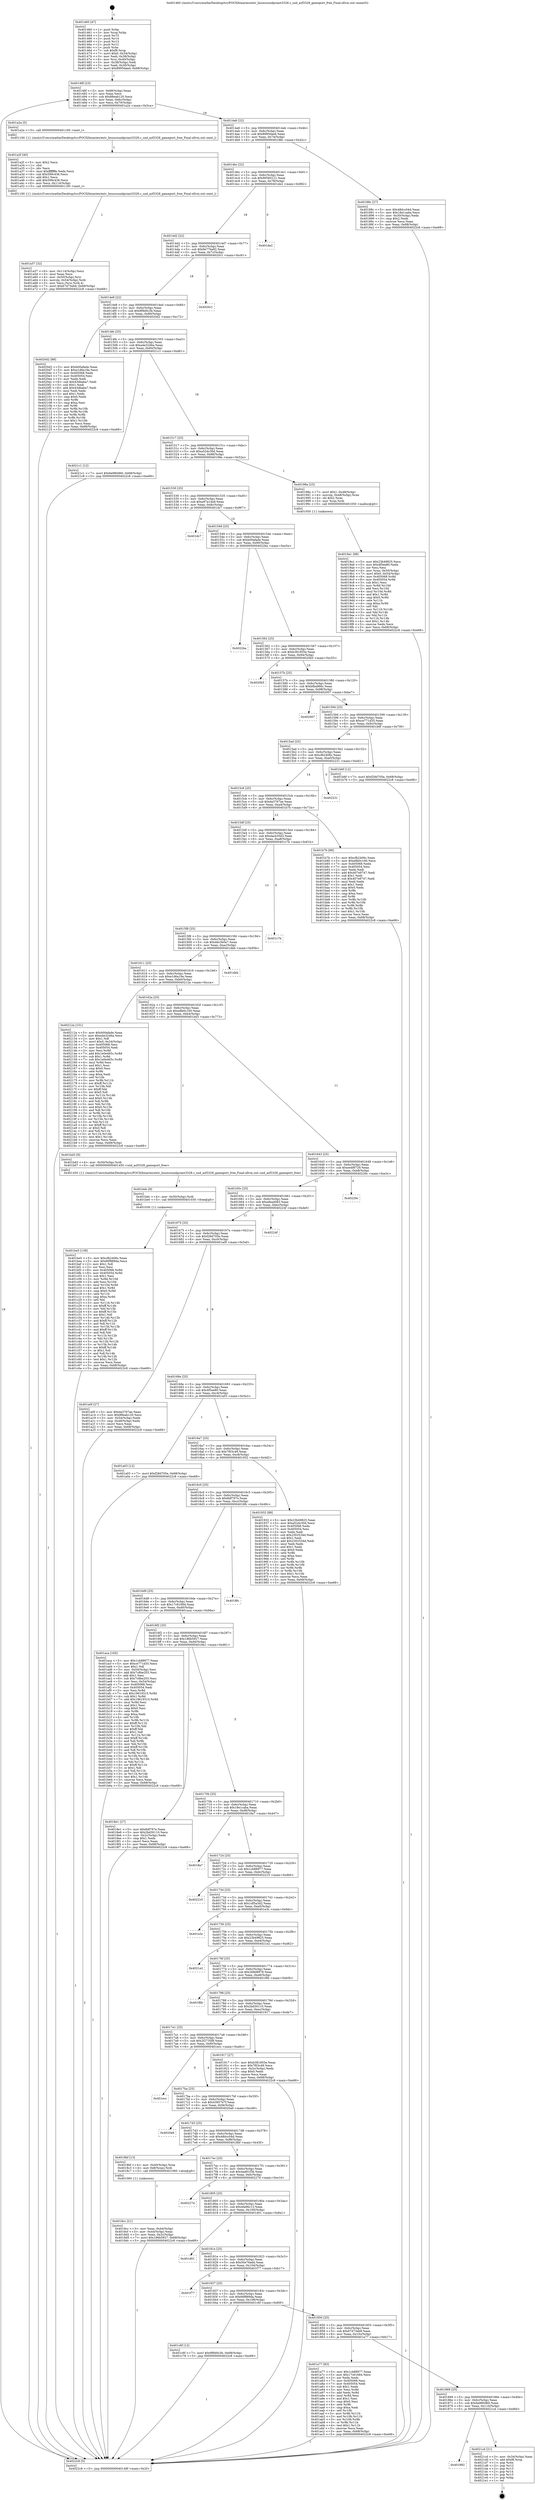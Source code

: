 digraph "0x401460" {
  label = "0x401460 (/mnt/c/Users/mathe/Desktop/tcc/POCII/binaries/extr_linuxsoundpciazt3328.c_snd_azf3328_gameport_free_Final-ollvm.out::main(0))"
  labelloc = "t"
  node[shape=record]

  Entry [label="",width=0.3,height=0.3,shape=circle,fillcolor=black,style=filled]
  "0x40148f" [label="{
     0x40148f [23]\l
     | [instrs]\l
     &nbsp;&nbsp;0x40148f \<+3\>: mov -0x68(%rbp),%eax\l
     &nbsp;&nbsp;0x401492 \<+2\>: mov %eax,%ecx\l
     &nbsp;&nbsp;0x401494 \<+6\>: sub $0x88eab120,%ecx\l
     &nbsp;&nbsp;0x40149a \<+3\>: mov %eax,-0x6c(%rbp)\l
     &nbsp;&nbsp;0x40149d \<+3\>: mov %ecx,-0x70(%rbp)\l
     &nbsp;&nbsp;0x4014a0 \<+6\>: je 0000000000401a2a \<main+0x5ca\>\l
  }"]
  "0x401a2a" [label="{
     0x401a2a [5]\l
     | [instrs]\l
     &nbsp;&nbsp;0x401a2a \<+5\>: call 0000000000401160 \<next_i\>\l
     | [calls]\l
     &nbsp;&nbsp;0x401160 \{1\} (/mnt/c/Users/mathe/Desktop/tcc/POCII/binaries/extr_linuxsoundpciazt3328.c_snd_azf3328_gameport_free_Final-ollvm.out::next_i)\l
  }"]
  "0x4014a6" [label="{
     0x4014a6 [22]\l
     | [instrs]\l
     &nbsp;&nbsp;0x4014a6 \<+5\>: jmp 00000000004014ab \<main+0x4b\>\l
     &nbsp;&nbsp;0x4014ab \<+3\>: mov -0x6c(%rbp),%eax\l
     &nbsp;&nbsp;0x4014ae \<+5\>: sub $0x8995daed,%eax\l
     &nbsp;&nbsp;0x4014b3 \<+3\>: mov %eax,-0x74(%rbp)\l
     &nbsp;&nbsp;0x4014b6 \<+6\>: je 000000000040188c \<main+0x42c\>\l
  }"]
  Exit [label="",width=0.3,height=0.3,shape=circle,fillcolor=black,style=filled,peripheries=2]
  "0x40188c" [label="{
     0x40188c [27]\l
     | [instrs]\l
     &nbsp;&nbsp;0x40188c \<+5\>: mov $0x48dcc04d,%eax\l
     &nbsp;&nbsp;0x401891 \<+5\>: mov $0x18e1caba,%ecx\l
     &nbsp;&nbsp;0x401896 \<+3\>: mov -0x30(%rbp),%edx\l
     &nbsp;&nbsp;0x401899 \<+3\>: cmp $0x2,%edx\l
     &nbsp;&nbsp;0x40189c \<+3\>: cmovne %ecx,%eax\l
     &nbsp;&nbsp;0x40189f \<+3\>: mov %eax,-0x68(%rbp)\l
     &nbsp;&nbsp;0x4018a2 \<+5\>: jmp 00000000004022c8 \<main+0xe68\>\l
  }"]
  "0x4014bc" [label="{
     0x4014bc [22]\l
     | [instrs]\l
     &nbsp;&nbsp;0x4014bc \<+5\>: jmp 00000000004014c1 \<main+0x61\>\l
     &nbsp;&nbsp;0x4014c1 \<+3\>: mov -0x6c(%rbp),%eax\l
     &nbsp;&nbsp;0x4014c4 \<+5\>: sub $0x90560121,%eax\l
     &nbsp;&nbsp;0x4014c9 \<+3\>: mov %eax,-0x78(%rbp)\l
     &nbsp;&nbsp;0x4014cc \<+6\>: je 0000000000401de2 \<main+0x982\>\l
  }"]
  "0x4022c8" [label="{
     0x4022c8 [5]\l
     | [instrs]\l
     &nbsp;&nbsp;0x4022c8 \<+5\>: jmp 000000000040148f \<main+0x2f\>\l
  }"]
  "0x401460" [label="{
     0x401460 [47]\l
     | [instrs]\l
     &nbsp;&nbsp;0x401460 \<+1\>: push %rbp\l
     &nbsp;&nbsp;0x401461 \<+3\>: mov %rsp,%rbp\l
     &nbsp;&nbsp;0x401464 \<+2\>: push %r15\l
     &nbsp;&nbsp;0x401466 \<+2\>: push %r14\l
     &nbsp;&nbsp;0x401468 \<+2\>: push %r13\l
     &nbsp;&nbsp;0x40146a \<+2\>: push %r12\l
     &nbsp;&nbsp;0x40146c \<+1\>: push %rbx\l
     &nbsp;&nbsp;0x40146d \<+7\>: sub $0xf8,%rsp\l
     &nbsp;&nbsp;0x401474 \<+7\>: movl $0x0,-0x34(%rbp)\l
     &nbsp;&nbsp;0x40147b \<+3\>: mov %edi,-0x38(%rbp)\l
     &nbsp;&nbsp;0x40147e \<+4\>: mov %rsi,-0x40(%rbp)\l
     &nbsp;&nbsp;0x401482 \<+3\>: mov -0x38(%rbp),%edi\l
     &nbsp;&nbsp;0x401485 \<+3\>: mov %edi,-0x30(%rbp)\l
     &nbsp;&nbsp;0x401488 \<+7\>: movl $0x8995daed,-0x68(%rbp)\l
  }"]
  "0x401882" [label="{
     0x401882\l
  }", style=dashed]
  "0x401de2" [label="{
     0x401de2\l
  }", style=dashed]
  "0x4014d2" [label="{
     0x4014d2 [22]\l
     | [instrs]\l
     &nbsp;&nbsp;0x4014d2 \<+5\>: jmp 00000000004014d7 \<main+0x77\>\l
     &nbsp;&nbsp;0x4014d7 \<+3\>: mov -0x6c(%rbp),%eax\l
     &nbsp;&nbsp;0x4014da \<+5\>: sub $0x9e77ba92,%eax\l
     &nbsp;&nbsp;0x4014df \<+3\>: mov %eax,-0x7c(%rbp)\l
     &nbsp;&nbsp;0x4014e2 \<+6\>: je 00000000004020c1 \<main+0xc61\>\l
  }"]
  "0x4021cd" [label="{
     0x4021cd [21]\l
     | [instrs]\l
     &nbsp;&nbsp;0x4021cd \<+3\>: mov -0x34(%rbp),%eax\l
     &nbsp;&nbsp;0x4021d0 \<+7\>: add $0xf8,%rsp\l
     &nbsp;&nbsp;0x4021d7 \<+1\>: pop %rbx\l
     &nbsp;&nbsp;0x4021d8 \<+2\>: pop %r12\l
     &nbsp;&nbsp;0x4021da \<+2\>: pop %r13\l
     &nbsp;&nbsp;0x4021dc \<+2\>: pop %r14\l
     &nbsp;&nbsp;0x4021de \<+2\>: pop %r15\l
     &nbsp;&nbsp;0x4021e0 \<+1\>: pop %rbp\l
     &nbsp;&nbsp;0x4021e1 \<+1\>: ret\l
  }"]
  "0x4020c1" [label="{
     0x4020c1\l
  }", style=dashed]
  "0x4014e8" [label="{
     0x4014e8 [22]\l
     | [instrs]\l
     &nbsp;&nbsp;0x4014e8 \<+5\>: jmp 00000000004014ed \<main+0x8d\>\l
     &nbsp;&nbsp;0x4014ed \<+3\>: mov -0x6c(%rbp),%eax\l
     &nbsp;&nbsp;0x4014f0 \<+5\>: sub $0x9f9d0c3b,%eax\l
     &nbsp;&nbsp;0x4014f5 \<+3\>: mov %eax,-0x80(%rbp)\l
     &nbsp;&nbsp;0x4014f8 \<+6\>: je 00000000004020d2 \<main+0xc72\>\l
  }"]
  "0x401be5" [label="{
     0x401be5 [138]\l
     | [instrs]\l
     &nbsp;&nbsp;0x401be5 \<+5\>: mov $0xcfb2406c,%eax\l
     &nbsp;&nbsp;0x401bea \<+5\>: mov $0x66f889da,%ecx\l
     &nbsp;&nbsp;0x401bef \<+2\>: mov $0x1,%dl\l
     &nbsp;&nbsp;0x401bf1 \<+2\>: xor %esi,%esi\l
     &nbsp;&nbsp;0x401bf3 \<+8\>: mov 0x405068,%r8d\l
     &nbsp;&nbsp;0x401bfb \<+8\>: mov 0x405054,%r9d\l
     &nbsp;&nbsp;0x401c03 \<+3\>: sub $0x1,%esi\l
     &nbsp;&nbsp;0x401c06 \<+3\>: mov %r8d,%r10d\l
     &nbsp;&nbsp;0x401c09 \<+3\>: add %esi,%r10d\l
     &nbsp;&nbsp;0x401c0c \<+4\>: imul %r10d,%r8d\l
     &nbsp;&nbsp;0x401c10 \<+4\>: and $0x1,%r8d\l
     &nbsp;&nbsp;0x401c14 \<+4\>: cmp $0x0,%r8d\l
     &nbsp;&nbsp;0x401c18 \<+4\>: sete %r11b\l
     &nbsp;&nbsp;0x401c1c \<+4\>: cmp $0xa,%r9d\l
     &nbsp;&nbsp;0x401c20 \<+3\>: setl %bl\l
     &nbsp;&nbsp;0x401c23 \<+3\>: mov %r11b,%r14b\l
     &nbsp;&nbsp;0x401c26 \<+4\>: xor $0xff,%r14b\l
     &nbsp;&nbsp;0x401c2a \<+3\>: mov %bl,%r15b\l
     &nbsp;&nbsp;0x401c2d \<+4\>: xor $0xff,%r15b\l
     &nbsp;&nbsp;0x401c31 \<+3\>: xor $0x1,%dl\l
     &nbsp;&nbsp;0x401c34 \<+3\>: mov %r14b,%r12b\l
     &nbsp;&nbsp;0x401c37 \<+4\>: and $0xff,%r12b\l
     &nbsp;&nbsp;0x401c3b \<+3\>: and %dl,%r11b\l
     &nbsp;&nbsp;0x401c3e \<+3\>: mov %r15b,%r13b\l
     &nbsp;&nbsp;0x401c41 \<+4\>: and $0xff,%r13b\l
     &nbsp;&nbsp;0x401c45 \<+2\>: and %dl,%bl\l
     &nbsp;&nbsp;0x401c47 \<+3\>: or %r11b,%r12b\l
     &nbsp;&nbsp;0x401c4a \<+3\>: or %bl,%r13b\l
     &nbsp;&nbsp;0x401c4d \<+3\>: xor %r13b,%r12b\l
     &nbsp;&nbsp;0x401c50 \<+3\>: or %r15b,%r14b\l
     &nbsp;&nbsp;0x401c53 \<+4\>: xor $0xff,%r14b\l
     &nbsp;&nbsp;0x401c57 \<+3\>: or $0x1,%dl\l
     &nbsp;&nbsp;0x401c5a \<+3\>: and %dl,%r14b\l
     &nbsp;&nbsp;0x401c5d \<+3\>: or %r14b,%r12b\l
     &nbsp;&nbsp;0x401c60 \<+4\>: test $0x1,%r12b\l
     &nbsp;&nbsp;0x401c64 \<+3\>: cmovne %ecx,%eax\l
     &nbsp;&nbsp;0x401c67 \<+3\>: mov %eax,-0x68(%rbp)\l
     &nbsp;&nbsp;0x401c6a \<+5\>: jmp 00000000004022c8 \<main+0xe68\>\l
  }"]
  "0x4020d2" [label="{
     0x4020d2 [88]\l
     | [instrs]\l
     &nbsp;&nbsp;0x4020d2 \<+5\>: mov $0xb00afade,%eax\l
     &nbsp;&nbsp;0x4020d7 \<+5\>: mov $0xe1d6a19e,%ecx\l
     &nbsp;&nbsp;0x4020dc \<+7\>: mov 0x405068,%edx\l
     &nbsp;&nbsp;0x4020e3 \<+7\>: mov 0x405054,%esi\l
     &nbsp;&nbsp;0x4020ea \<+2\>: mov %edx,%edi\l
     &nbsp;&nbsp;0x4020ec \<+6\>: sub $0x43dbaba7,%edi\l
     &nbsp;&nbsp;0x4020f2 \<+3\>: sub $0x1,%edi\l
     &nbsp;&nbsp;0x4020f5 \<+6\>: add $0x43dbaba7,%edi\l
     &nbsp;&nbsp;0x4020fb \<+3\>: imul %edi,%edx\l
     &nbsp;&nbsp;0x4020fe \<+3\>: and $0x1,%edx\l
     &nbsp;&nbsp;0x402101 \<+3\>: cmp $0x0,%edx\l
     &nbsp;&nbsp;0x402104 \<+4\>: sete %r8b\l
     &nbsp;&nbsp;0x402108 \<+3\>: cmp $0xa,%esi\l
     &nbsp;&nbsp;0x40210b \<+4\>: setl %r9b\l
     &nbsp;&nbsp;0x40210f \<+3\>: mov %r8b,%r10b\l
     &nbsp;&nbsp;0x402112 \<+3\>: and %r9b,%r10b\l
     &nbsp;&nbsp;0x402115 \<+3\>: xor %r9b,%r8b\l
     &nbsp;&nbsp;0x402118 \<+3\>: or %r8b,%r10b\l
     &nbsp;&nbsp;0x40211b \<+4\>: test $0x1,%r10b\l
     &nbsp;&nbsp;0x40211f \<+3\>: cmovne %ecx,%eax\l
     &nbsp;&nbsp;0x402122 \<+3\>: mov %eax,-0x68(%rbp)\l
     &nbsp;&nbsp;0x402125 \<+5\>: jmp 00000000004022c8 \<main+0xe68\>\l
  }"]
  "0x4014fe" [label="{
     0x4014fe [25]\l
     | [instrs]\l
     &nbsp;&nbsp;0x4014fe \<+5\>: jmp 0000000000401503 \<main+0xa3\>\l
     &nbsp;&nbsp;0x401503 \<+3\>: mov -0x6c(%rbp),%eax\l
     &nbsp;&nbsp;0x401506 \<+5\>: sub $0xa4e3246a,%eax\l
     &nbsp;&nbsp;0x40150b \<+6\>: mov %eax,-0x84(%rbp)\l
     &nbsp;&nbsp;0x401511 \<+6\>: je 00000000004021c1 \<main+0xd61\>\l
  }"]
  "0x401bdc" [label="{
     0x401bdc [9]\l
     | [instrs]\l
     &nbsp;&nbsp;0x401bdc \<+4\>: mov -0x50(%rbp),%rdi\l
     &nbsp;&nbsp;0x401be0 \<+5\>: call 0000000000401030 \<free@plt\>\l
     | [calls]\l
     &nbsp;&nbsp;0x401030 \{1\} (unknown)\l
  }"]
  "0x4021c1" [label="{
     0x4021c1 [12]\l
     | [instrs]\l
     &nbsp;&nbsp;0x4021c1 \<+7\>: movl $0x6e980d60,-0x68(%rbp)\l
     &nbsp;&nbsp;0x4021c8 \<+5\>: jmp 00000000004022c8 \<main+0xe68\>\l
  }"]
  "0x401517" [label="{
     0x401517 [25]\l
     | [instrs]\l
     &nbsp;&nbsp;0x401517 \<+5\>: jmp 000000000040151c \<main+0xbc\>\l
     &nbsp;&nbsp;0x40151c \<+3\>: mov -0x6c(%rbp),%eax\l
     &nbsp;&nbsp;0x40151f \<+5\>: sub $0xa52dc30d,%eax\l
     &nbsp;&nbsp;0x401524 \<+6\>: mov %eax,-0x88(%rbp)\l
     &nbsp;&nbsp;0x40152a \<+6\>: je 000000000040198a \<main+0x52a\>\l
  }"]
  "0x401869" [label="{
     0x401869 [25]\l
     | [instrs]\l
     &nbsp;&nbsp;0x401869 \<+5\>: jmp 000000000040186e \<main+0x40e\>\l
     &nbsp;&nbsp;0x40186e \<+3\>: mov -0x6c(%rbp),%eax\l
     &nbsp;&nbsp;0x401871 \<+5\>: sub $0x6e980d60,%eax\l
     &nbsp;&nbsp;0x401876 \<+6\>: mov %eax,-0x110(%rbp)\l
     &nbsp;&nbsp;0x40187c \<+6\>: je 00000000004021cd \<main+0xd6d\>\l
  }"]
  "0x40198a" [label="{
     0x40198a [23]\l
     | [instrs]\l
     &nbsp;&nbsp;0x40198a \<+7\>: movl $0x1,-0x48(%rbp)\l
     &nbsp;&nbsp;0x401991 \<+4\>: movslq -0x48(%rbp),%rax\l
     &nbsp;&nbsp;0x401995 \<+4\>: shl $0x2,%rax\l
     &nbsp;&nbsp;0x401999 \<+3\>: mov %rax,%rdi\l
     &nbsp;&nbsp;0x40199c \<+5\>: call 0000000000401050 \<malloc@plt\>\l
     | [calls]\l
     &nbsp;&nbsp;0x401050 \{1\} (unknown)\l
  }"]
  "0x401530" [label="{
     0x401530 [25]\l
     | [instrs]\l
     &nbsp;&nbsp;0x401530 \<+5\>: jmp 0000000000401535 \<main+0xd5\>\l
     &nbsp;&nbsp;0x401535 \<+3\>: mov -0x6c(%rbp),%eax\l
     &nbsp;&nbsp;0x401538 \<+5\>: sub $0xa97a14a9,%eax\l
     &nbsp;&nbsp;0x40153d \<+6\>: mov %eax,-0x8c(%rbp)\l
     &nbsp;&nbsp;0x401543 \<+6\>: je 0000000000401dc7 \<main+0x967\>\l
  }"]
  "0x401a77" [label="{
     0x401a77 [83]\l
     | [instrs]\l
     &nbsp;&nbsp;0x401a77 \<+5\>: mov $0x1cb88977,%eax\l
     &nbsp;&nbsp;0x401a7c \<+5\>: mov $0x17c61684,%ecx\l
     &nbsp;&nbsp;0x401a81 \<+2\>: xor %edx,%edx\l
     &nbsp;&nbsp;0x401a83 \<+7\>: mov 0x405068,%esi\l
     &nbsp;&nbsp;0x401a8a \<+7\>: mov 0x405054,%edi\l
     &nbsp;&nbsp;0x401a91 \<+3\>: sub $0x1,%edx\l
     &nbsp;&nbsp;0x401a94 \<+3\>: mov %esi,%r8d\l
     &nbsp;&nbsp;0x401a97 \<+3\>: add %edx,%r8d\l
     &nbsp;&nbsp;0x401a9a \<+4\>: imul %r8d,%esi\l
     &nbsp;&nbsp;0x401a9e \<+3\>: and $0x1,%esi\l
     &nbsp;&nbsp;0x401aa1 \<+3\>: cmp $0x0,%esi\l
     &nbsp;&nbsp;0x401aa4 \<+4\>: sete %r9b\l
     &nbsp;&nbsp;0x401aa8 \<+3\>: cmp $0xa,%edi\l
     &nbsp;&nbsp;0x401aab \<+4\>: setl %r10b\l
     &nbsp;&nbsp;0x401aaf \<+3\>: mov %r9b,%r11b\l
     &nbsp;&nbsp;0x401ab2 \<+3\>: and %r10b,%r11b\l
     &nbsp;&nbsp;0x401ab5 \<+3\>: xor %r10b,%r9b\l
     &nbsp;&nbsp;0x401ab8 \<+3\>: or %r9b,%r11b\l
     &nbsp;&nbsp;0x401abb \<+4\>: test $0x1,%r11b\l
     &nbsp;&nbsp;0x401abf \<+3\>: cmovne %ecx,%eax\l
     &nbsp;&nbsp;0x401ac2 \<+3\>: mov %eax,-0x68(%rbp)\l
     &nbsp;&nbsp;0x401ac5 \<+5\>: jmp 00000000004022c8 \<main+0xe68\>\l
  }"]
  "0x401dc7" [label="{
     0x401dc7\l
  }", style=dashed]
  "0x401549" [label="{
     0x401549 [25]\l
     | [instrs]\l
     &nbsp;&nbsp;0x401549 \<+5\>: jmp 000000000040154e \<main+0xee\>\l
     &nbsp;&nbsp;0x40154e \<+3\>: mov -0x6c(%rbp),%eax\l
     &nbsp;&nbsp;0x401551 \<+5\>: sub $0xb00afade,%eax\l
     &nbsp;&nbsp;0x401556 \<+6\>: mov %eax,-0x90(%rbp)\l
     &nbsp;&nbsp;0x40155c \<+6\>: je 00000000004022ba \<main+0xe5a\>\l
  }"]
  "0x401850" [label="{
     0x401850 [25]\l
     | [instrs]\l
     &nbsp;&nbsp;0x401850 \<+5\>: jmp 0000000000401855 \<main+0x3f5\>\l
     &nbsp;&nbsp;0x401855 \<+3\>: mov -0x6c(%rbp),%eax\l
     &nbsp;&nbsp;0x401858 \<+5\>: sub $0x67d73eb9,%eax\l
     &nbsp;&nbsp;0x40185d \<+6\>: mov %eax,-0x10c(%rbp)\l
     &nbsp;&nbsp;0x401863 \<+6\>: je 0000000000401a77 \<main+0x617\>\l
  }"]
  "0x4022ba" [label="{
     0x4022ba\l
  }", style=dashed]
  "0x401562" [label="{
     0x401562 [25]\l
     | [instrs]\l
     &nbsp;&nbsp;0x401562 \<+5\>: jmp 0000000000401567 \<main+0x107\>\l
     &nbsp;&nbsp;0x401567 \<+3\>: mov -0x6c(%rbp),%eax\l
     &nbsp;&nbsp;0x40156a \<+5\>: sub $0xb381855e,%eax\l
     &nbsp;&nbsp;0x40156f \<+6\>: mov %eax,-0x94(%rbp)\l
     &nbsp;&nbsp;0x401575 \<+6\>: je 00000000004020b5 \<main+0xc55\>\l
  }"]
  "0x401c6f" [label="{
     0x401c6f [12]\l
     | [instrs]\l
     &nbsp;&nbsp;0x401c6f \<+7\>: movl $0x9f9d0c3b,-0x68(%rbp)\l
     &nbsp;&nbsp;0x401c76 \<+5\>: jmp 00000000004022c8 \<main+0xe68\>\l
  }"]
  "0x4020b5" [label="{
     0x4020b5\l
  }", style=dashed]
  "0x40157b" [label="{
     0x40157b [25]\l
     | [instrs]\l
     &nbsp;&nbsp;0x40157b \<+5\>: jmp 0000000000401580 \<main+0x120\>\l
     &nbsp;&nbsp;0x401580 \<+3\>: mov -0x6c(%rbp),%eax\l
     &nbsp;&nbsp;0x401583 \<+5\>: sub $0xbfba966c,%eax\l
     &nbsp;&nbsp;0x401588 \<+6\>: mov %eax,-0x98(%rbp)\l
     &nbsp;&nbsp;0x40158e \<+6\>: je 0000000000402007 \<main+0xba7\>\l
  }"]
  "0x401837" [label="{
     0x401837 [25]\l
     | [instrs]\l
     &nbsp;&nbsp;0x401837 \<+5\>: jmp 000000000040183c \<main+0x3dc\>\l
     &nbsp;&nbsp;0x40183c \<+3\>: mov -0x6c(%rbp),%eax\l
     &nbsp;&nbsp;0x40183f \<+5\>: sub $0x66f889da,%eax\l
     &nbsp;&nbsp;0x401844 \<+6\>: mov %eax,-0x108(%rbp)\l
     &nbsp;&nbsp;0x40184a \<+6\>: je 0000000000401c6f \<main+0x80f\>\l
  }"]
  "0x402007" [label="{
     0x402007\l
  }", style=dashed]
  "0x401594" [label="{
     0x401594 [25]\l
     | [instrs]\l
     &nbsp;&nbsp;0x401594 \<+5\>: jmp 0000000000401599 \<main+0x139\>\l
     &nbsp;&nbsp;0x401599 \<+3\>: mov -0x6c(%rbp),%eax\l
     &nbsp;&nbsp;0x40159c \<+5\>: sub $0xce771d35,%eax\l
     &nbsp;&nbsp;0x4015a1 \<+6\>: mov %eax,-0x9c(%rbp)\l
     &nbsp;&nbsp;0x4015a7 \<+6\>: je 0000000000401b6f \<main+0x70f\>\l
  }"]
  "0x401f77" [label="{
     0x401f77\l
  }", style=dashed]
  "0x401b6f" [label="{
     0x401b6f [12]\l
     | [instrs]\l
     &nbsp;&nbsp;0x401b6f \<+7\>: movl $0xf28d705e,-0x68(%rbp)\l
     &nbsp;&nbsp;0x401b76 \<+5\>: jmp 00000000004022c8 \<main+0xe68\>\l
  }"]
  "0x4015ad" [label="{
     0x4015ad [25]\l
     | [instrs]\l
     &nbsp;&nbsp;0x4015ad \<+5\>: jmp 00000000004015b2 \<main+0x152\>\l
     &nbsp;&nbsp;0x4015b2 \<+3\>: mov -0x6c(%rbp),%eax\l
     &nbsp;&nbsp;0x4015b5 \<+5\>: sub $0xcfb2406c,%eax\l
     &nbsp;&nbsp;0x4015ba \<+6\>: mov %eax,-0xa0(%rbp)\l
     &nbsp;&nbsp;0x4015c0 \<+6\>: je 0000000000402231 \<main+0xdd1\>\l
  }"]
  "0x40181e" [label="{
     0x40181e [25]\l
     | [instrs]\l
     &nbsp;&nbsp;0x40181e \<+5\>: jmp 0000000000401823 \<main+0x3c3\>\l
     &nbsp;&nbsp;0x401823 \<+3\>: mov -0x6c(%rbp),%eax\l
     &nbsp;&nbsp;0x401826 \<+5\>: sub $0x50e76add,%eax\l
     &nbsp;&nbsp;0x40182b \<+6\>: mov %eax,-0x104(%rbp)\l
     &nbsp;&nbsp;0x401831 \<+6\>: je 0000000000401f77 \<main+0xb17\>\l
  }"]
  "0x402231" [label="{
     0x402231\l
  }", style=dashed]
  "0x4015c6" [label="{
     0x4015c6 [25]\l
     | [instrs]\l
     &nbsp;&nbsp;0x4015c6 \<+5\>: jmp 00000000004015cb \<main+0x16b\>\l
     &nbsp;&nbsp;0x4015cb \<+3\>: mov -0x6c(%rbp),%eax\l
     &nbsp;&nbsp;0x4015ce \<+5\>: sub $0xda3767ae,%eax\l
     &nbsp;&nbsp;0x4015d3 \<+6\>: mov %eax,-0xa4(%rbp)\l
     &nbsp;&nbsp;0x4015d9 \<+6\>: je 0000000000401b7b \<main+0x71b\>\l
  }"]
  "0x401d01" [label="{
     0x401d01\l
  }", style=dashed]
  "0x401b7b" [label="{
     0x401b7b [88]\l
     | [instrs]\l
     &nbsp;&nbsp;0x401b7b \<+5\>: mov $0xcfb2406c,%eax\l
     &nbsp;&nbsp;0x401b80 \<+5\>: mov $0xe8b0c160,%ecx\l
     &nbsp;&nbsp;0x401b85 \<+7\>: mov 0x405068,%edx\l
     &nbsp;&nbsp;0x401b8c \<+7\>: mov 0x405054,%esi\l
     &nbsp;&nbsp;0x401b93 \<+2\>: mov %edx,%edi\l
     &nbsp;&nbsp;0x401b95 \<+6\>: add $0x407e9747,%edi\l
     &nbsp;&nbsp;0x401b9b \<+3\>: sub $0x1,%edi\l
     &nbsp;&nbsp;0x401b9e \<+6\>: sub $0x407e9747,%edi\l
     &nbsp;&nbsp;0x401ba4 \<+3\>: imul %edi,%edx\l
     &nbsp;&nbsp;0x401ba7 \<+3\>: and $0x1,%edx\l
     &nbsp;&nbsp;0x401baa \<+3\>: cmp $0x0,%edx\l
     &nbsp;&nbsp;0x401bad \<+4\>: sete %r8b\l
     &nbsp;&nbsp;0x401bb1 \<+3\>: cmp $0xa,%esi\l
     &nbsp;&nbsp;0x401bb4 \<+4\>: setl %r9b\l
     &nbsp;&nbsp;0x401bb8 \<+3\>: mov %r8b,%r10b\l
     &nbsp;&nbsp;0x401bbb \<+3\>: and %r9b,%r10b\l
     &nbsp;&nbsp;0x401bbe \<+3\>: xor %r9b,%r8b\l
     &nbsp;&nbsp;0x401bc1 \<+3\>: or %r8b,%r10b\l
     &nbsp;&nbsp;0x401bc4 \<+4\>: test $0x1,%r10b\l
     &nbsp;&nbsp;0x401bc8 \<+3\>: cmovne %ecx,%eax\l
     &nbsp;&nbsp;0x401bcb \<+3\>: mov %eax,-0x68(%rbp)\l
     &nbsp;&nbsp;0x401bce \<+5\>: jmp 00000000004022c8 \<main+0xe68\>\l
  }"]
  "0x4015df" [label="{
     0x4015df [25]\l
     | [instrs]\l
     &nbsp;&nbsp;0x4015df \<+5\>: jmp 00000000004015e4 \<main+0x184\>\l
     &nbsp;&nbsp;0x4015e4 \<+3\>: mov -0x6c(%rbp),%eax\l
     &nbsp;&nbsp;0x4015e7 \<+5\>: sub $0xdacb35d3,%eax\l
     &nbsp;&nbsp;0x4015ec \<+6\>: mov %eax,-0xa8(%rbp)\l
     &nbsp;&nbsp;0x4015f2 \<+6\>: je 0000000000401c7b \<main+0x81b\>\l
  }"]
  "0x401805" [label="{
     0x401805 [25]\l
     | [instrs]\l
     &nbsp;&nbsp;0x401805 \<+5\>: jmp 000000000040180a \<main+0x3aa\>\l
     &nbsp;&nbsp;0x40180a \<+3\>: mov -0x6c(%rbp),%eax\l
     &nbsp;&nbsp;0x40180d \<+5\>: sub $0x4fa96c13,%eax\l
     &nbsp;&nbsp;0x401812 \<+6\>: mov %eax,-0x100(%rbp)\l
     &nbsp;&nbsp;0x401818 \<+6\>: je 0000000000401d01 \<main+0x8a1\>\l
  }"]
  "0x401c7b" [label="{
     0x401c7b\l
  }", style=dashed]
  "0x4015f8" [label="{
     0x4015f8 [25]\l
     | [instrs]\l
     &nbsp;&nbsp;0x4015f8 \<+5\>: jmp 00000000004015fd \<main+0x19d\>\l
     &nbsp;&nbsp;0x4015fd \<+3\>: mov -0x6c(%rbp),%eax\l
     &nbsp;&nbsp;0x401600 \<+5\>: sub $0xddc3b0a7,%eax\l
     &nbsp;&nbsp;0x401605 \<+6\>: mov %eax,-0xac(%rbp)\l
     &nbsp;&nbsp;0x40160b \<+6\>: je 0000000000401dbb \<main+0x95b\>\l
  }"]
  "0x40227d" [label="{
     0x40227d\l
  }", style=dashed]
  "0x401dbb" [label="{
     0x401dbb\l
  }", style=dashed]
  "0x401611" [label="{
     0x401611 [25]\l
     | [instrs]\l
     &nbsp;&nbsp;0x401611 \<+5\>: jmp 0000000000401616 \<main+0x1b6\>\l
     &nbsp;&nbsp;0x401616 \<+3\>: mov -0x6c(%rbp),%eax\l
     &nbsp;&nbsp;0x401619 \<+5\>: sub $0xe1d6a19e,%eax\l
     &nbsp;&nbsp;0x40161e \<+6\>: mov %eax,-0xb0(%rbp)\l
     &nbsp;&nbsp;0x401624 \<+6\>: je 000000000040212a \<main+0xcca\>\l
  }"]
  "0x401a57" [label="{
     0x401a57 [32]\l
     | [instrs]\l
     &nbsp;&nbsp;0x401a57 \<+6\>: mov -0x114(%rbp),%ecx\l
     &nbsp;&nbsp;0x401a5d \<+3\>: imul %eax,%ecx\l
     &nbsp;&nbsp;0x401a60 \<+4\>: mov -0x50(%rbp),%rsi\l
     &nbsp;&nbsp;0x401a64 \<+4\>: movslq -0x54(%rbp),%rdi\l
     &nbsp;&nbsp;0x401a68 \<+3\>: mov %ecx,(%rsi,%rdi,4)\l
     &nbsp;&nbsp;0x401a6b \<+7\>: movl $0x67d73eb9,-0x68(%rbp)\l
     &nbsp;&nbsp;0x401a72 \<+5\>: jmp 00000000004022c8 \<main+0xe68\>\l
  }"]
  "0x40212a" [label="{
     0x40212a [151]\l
     | [instrs]\l
     &nbsp;&nbsp;0x40212a \<+5\>: mov $0xb00afade,%eax\l
     &nbsp;&nbsp;0x40212f \<+5\>: mov $0xa4e3246a,%ecx\l
     &nbsp;&nbsp;0x402134 \<+2\>: mov $0x1,%dl\l
     &nbsp;&nbsp;0x402136 \<+7\>: movl $0x0,-0x34(%rbp)\l
     &nbsp;&nbsp;0x40213d \<+7\>: mov 0x405068,%esi\l
     &nbsp;&nbsp;0x402144 \<+7\>: mov 0x405054,%edi\l
     &nbsp;&nbsp;0x40214b \<+3\>: mov %esi,%r8d\l
     &nbsp;&nbsp;0x40214e \<+7\>: add $0x1e0e465c,%r8d\l
     &nbsp;&nbsp;0x402155 \<+4\>: sub $0x1,%r8d\l
     &nbsp;&nbsp;0x402159 \<+7\>: sub $0x1e0e465c,%r8d\l
     &nbsp;&nbsp;0x402160 \<+4\>: imul %r8d,%esi\l
     &nbsp;&nbsp;0x402164 \<+3\>: and $0x1,%esi\l
     &nbsp;&nbsp;0x402167 \<+3\>: cmp $0x0,%esi\l
     &nbsp;&nbsp;0x40216a \<+4\>: sete %r9b\l
     &nbsp;&nbsp;0x40216e \<+3\>: cmp $0xa,%edi\l
     &nbsp;&nbsp;0x402171 \<+4\>: setl %r10b\l
     &nbsp;&nbsp;0x402175 \<+3\>: mov %r9b,%r11b\l
     &nbsp;&nbsp;0x402178 \<+4\>: xor $0xff,%r11b\l
     &nbsp;&nbsp;0x40217c \<+3\>: mov %r10b,%bl\l
     &nbsp;&nbsp;0x40217f \<+3\>: xor $0xff,%bl\l
     &nbsp;&nbsp;0x402182 \<+3\>: xor $0x0,%dl\l
     &nbsp;&nbsp;0x402185 \<+3\>: mov %r11b,%r14b\l
     &nbsp;&nbsp;0x402188 \<+4\>: and $0x0,%r14b\l
     &nbsp;&nbsp;0x40218c \<+3\>: and %dl,%r9b\l
     &nbsp;&nbsp;0x40218f \<+3\>: mov %bl,%r15b\l
     &nbsp;&nbsp;0x402192 \<+4\>: and $0x0,%r15b\l
     &nbsp;&nbsp;0x402196 \<+3\>: and %dl,%r10b\l
     &nbsp;&nbsp;0x402199 \<+3\>: or %r9b,%r14b\l
     &nbsp;&nbsp;0x40219c \<+3\>: or %r10b,%r15b\l
     &nbsp;&nbsp;0x40219f \<+3\>: xor %r15b,%r14b\l
     &nbsp;&nbsp;0x4021a2 \<+3\>: or %bl,%r11b\l
     &nbsp;&nbsp;0x4021a5 \<+4\>: xor $0xff,%r11b\l
     &nbsp;&nbsp;0x4021a9 \<+3\>: or $0x0,%dl\l
     &nbsp;&nbsp;0x4021ac \<+3\>: and %dl,%r11b\l
     &nbsp;&nbsp;0x4021af \<+3\>: or %r11b,%r14b\l
     &nbsp;&nbsp;0x4021b2 \<+4\>: test $0x1,%r14b\l
     &nbsp;&nbsp;0x4021b6 \<+3\>: cmovne %ecx,%eax\l
     &nbsp;&nbsp;0x4021b9 \<+3\>: mov %eax,-0x68(%rbp)\l
     &nbsp;&nbsp;0x4021bc \<+5\>: jmp 00000000004022c8 \<main+0xe68\>\l
  }"]
  "0x40162a" [label="{
     0x40162a [25]\l
     | [instrs]\l
     &nbsp;&nbsp;0x40162a \<+5\>: jmp 000000000040162f \<main+0x1cf\>\l
     &nbsp;&nbsp;0x40162f \<+3\>: mov -0x6c(%rbp),%eax\l
     &nbsp;&nbsp;0x401632 \<+5\>: sub $0xe8b0c160,%eax\l
     &nbsp;&nbsp;0x401637 \<+6\>: mov %eax,-0xb4(%rbp)\l
     &nbsp;&nbsp;0x40163d \<+6\>: je 0000000000401bd3 \<main+0x773\>\l
  }"]
  "0x401a2f" [label="{
     0x401a2f [40]\l
     | [instrs]\l
     &nbsp;&nbsp;0x401a2f \<+5\>: mov $0x2,%ecx\l
     &nbsp;&nbsp;0x401a34 \<+1\>: cltd\l
     &nbsp;&nbsp;0x401a35 \<+2\>: idiv %ecx\l
     &nbsp;&nbsp;0x401a37 \<+6\>: imul $0xfffffffe,%edx,%ecx\l
     &nbsp;&nbsp;0x401a3d \<+6\>: sub $0x599c436,%ecx\l
     &nbsp;&nbsp;0x401a43 \<+3\>: add $0x1,%ecx\l
     &nbsp;&nbsp;0x401a46 \<+6\>: add $0x599c436,%ecx\l
     &nbsp;&nbsp;0x401a4c \<+6\>: mov %ecx,-0x114(%rbp)\l
     &nbsp;&nbsp;0x401a52 \<+5\>: call 0000000000401160 \<next_i\>\l
     | [calls]\l
     &nbsp;&nbsp;0x401160 \{1\} (/mnt/c/Users/mathe/Desktop/tcc/POCII/binaries/extr_linuxsoundpciazt3328.c_snd_azf3328_gameport_free_Final-ollvm.out::next_i)\l
  }"]
  "0x401bd3" [label="{
     0x401bd3 [9]\l
     | [instrs]\l
     &nbsp;&nbsp;0x401bd3 \<+4\>: mov -0x50(%rbp),%rdi\l
     &nbsp;&nbsp;0x401bd7 \<+5\>: call 0000000000401450 \<snd_azf3328_gameport_free\>\l
     | [calls]\l
     &nbsp;&nbsp;0x401450 \{1\} (/mnt/c/Users/mathe/Desktop/tcc/POCII/binaries/extr_linuxsoundpciazt3328.c_snd_azf3328_gameport_free_Final-ollvm.out::snd_azf3328_gameport_free)\l
  }"]
  "0x401643" [label="{
     0x401643 [25]\l
     | [instrs]\l
     &nbsp;&nbsp;0x401643 \<+5\>: jmp 0000000000401648 \<main+0x1e8\>\l
     &nbsp;&nbsp;0x401648 \<+3\>: mov -0x6c(%rbp),%eax\l
     &nbsp;&nbsp;0x40164b \<+5\>: sub $0xee4f8729,%eax\l
     &nbsp;&nbsp;0x401650 \<+6\>: mov %eax,-0xb8(%rbp)\l
     &nbsp;&nbsp;0x401656 \<+6\>: je 000000000040229c \<main+0xe3c\>\l
  }"]
  "0x4019a1" [label="{
     0x4019a1 [98]\l
     | [instrs]\l
     &nbsp;&nbsp;0x4019a1 \<+5\>: mov $0x23b49825,%ecx\l
     &nbsp;&nbsp;0x4019a6 \<+5\>: mov $0x4f5ee80,%edx\l
     &nbsp;&nbsp;0x4019ab \<+2\>: xor %esi,%esi\l
     &nbsp;&nbsp;0x4019ad \<+4\>: mov %rax,-0x50(%rbp)\l
     &nbsp;&nbsp;0x4019b1 \<+7\>: movl $0x0,-0x54(%rbp)\l
     &nbsp;&nbsp;0x4019b8 \<+8\>: mov 0x405068,%r8d\l
     &nbsp;&nbsp;0x4019c0 \<+8\>: mov 0x405054,%r9d\l
     &nbsp;&nbsp;0x4019c8 \<+3\>: sub $0x1,%esi\l
     &nbsp;&nbsp;0x4019cb \<+3\>: mov %r8d,%r10d\l
     &nbsp;&nbsp;0x4019ce \<+3\>: add %esi,%r10d\l
     &nbsp;&nbsp;0x4019d1 \<+4\>: imul %r10d,%r8d\l
     &nbsp;&nbsp;0x4019d5 \<+4\>: and $0x1,%r8d\l
     &nbsp;&nbsp;0x4019d9 \<+4\>: cmp $0x0,%r8d\l
     &nbsp;&nbsp;0x4019dd \<+4\>: sete %r11b\l
     &nbsp;&nbsp;0x4019e1 \<+4\>: cmp $0xa,%r9d\l
     &nbsp;&nbsp;0x4019e5 \<+3\>: setl %bl\l
     &nbsp;&nbsp;0x4019e8 \<+3\>: mov %r11b,%r14b\l
     &nbsp;&nbsp;0x4019eb \<+3\>: and %bl,%r14b\l
     &nbsp;&nbsp;0x4019ee \<+3\>: xor %bl,%r11b\l
     &nbsp;&nbsp;0x4019f1 \<+3\>: or %r11b,%r14b\l
     &nbsp;&nbsp;0x4019f4 \<+4\>: test $0x1,%r14b\l
     &nbsp;&nbsp;0x4019f8 \<+3\>: cmovne %edx,%ecx\l
     &nbsp;&nbsp;0x4019fb \<+3\>: mov %ecx,-0x68(%rbp)\l
     &nbsp;&nbsp;0x4019fe \<+5\>: jmp 00000000004022c8 \<main+0xe68\>\l
  }"]
  "0x40229c" [label="{
     0x40229c\l
  }", style=dashed]
  "0x40165c" [label="{
     0x40165c [25]\l
     | [instrs]\l
     &nbsp;&nbsp;0x40165c \<+5\>: jmp 0000000000401661 \<main+0x201\>\l
     &nbsp;&nbsp;0x401661 \<+3\>: mov -0x6c(%rbp),%eax\l
     &nbsp;&nbsp;0x401664 \<+5\>: sub $0xefea4083,%eax\l
     &nbsp;&nbsp;0x401669 \<+6\>: mov %eax,-0xbc(%rbp)\l
     &nbsp;&nbsp;0x40166f \<+6\>: je 000000000040224f \<main+0xdef\>\l
  }"]
  "0x4018cc" [label="{
     0x4018cc [21]\l
     | [instrs]\l
     &nbsp;&nbsp;0x4018cc \<+3\>: mov %eax,-0x44(%rbp)\l
     &nbsp;&nbsp;0x4018cf \<+3\>: mov -0x44(%rbp),%eax\l
     &nbsp;&nbsp;0x4018d2 \<+3\>: mov %eax,-0x2c(%rbp)\l
     &nbsp;&nbsp;0x4018d5 \<+7\>: movl $0x186b5927,-0x68(%rbp)\l
     &nbsp;&nbsp;0x4018dc \<+5\>: jmp 00000000004022c8 \<main+0xe68\>\l
  }"]
  "0x40224f" [label="{
     0x40224f\l
  }", style=dashed]
  "0x401675" [label="{
     0x401675 [25]\l
     | [instrs]\l
     &nbsp;&nbsp;0x401675 \<+5\>: jmp 000000000040167a \<main+0x21a\>\l
     &nbsp;&nbsp;0x40167a \<+3\>: mov -0x6c(%rbp),%eax\l
     &nbsp;&nbsp;0x40167d \<+5\>: sub $0xf28d705e,%eax\l
     &nbsp;&nbsp;0x401682 \<+6\>: mov %eax,-0xc0(%rbp)\l
     &nbsp;&nbsp;0x401688 \<+6\>: je 0000000000401a0f \<main+0x5af\>\l
  }"]
  "0x4017ec" [label="{
     0x4017ec [25]\l
     | [instrs]\l
     &nbsp;&nbsp;0x4017ec \<+5\>: jmp 00000000004017f1 \<main+0x391\>\l
     &nbsp;&nbsp;0x4017f1 \<+3\>: mov -0x6c(%rbp),%eax\l
     &nbsp;&nbsp;0x4017f4 \<+5\>: sub $0x4ad91f3b,%eax\l
     &nbsp;&nbsp;0x4017f9 \<+6\>: mov %eax,-0xfc(%rbp)\l
     &nbsp;&nbsp;0x4017ff \<+6\>: je 000000000040227d \<main+0xe1d\>\l
  }"]
  "0x401a0f" [label="{
     0x401a0f [27]\l
     | [instrs]\l
     &nbsp;&nbsp;0x401a0f \<+5\>: mov $0xda3767ae,%eax\l
     &nbsp;&nbsp;0x401a14 \<+5\>: mov $0x88eab120,%ecx\l
     &nbsp;&nbsp;0x401a19 \<+3\>: mov -0x54(%rbp),%edx\l
     &nbsp;&nbsp;0x401a1c \<+3\>: cmp -0x48(%rbp),%edx\l
     &nbsp;&nbsp;0x401a1f \<+3\>: cmovl %ecx,%eax\l
     &nbsp;&nbsp;0x401a22 \<+3\>: mov %eax,-0x68(%rbp)\l
     &nbsp;&nbsp;0x401a25 \<+5\>: jmp 00000000004022c8 \<main+0xe68\>\l
  }"]
  "0x40168e" [label="{
     0x40168e [25]\l
     | [instrs]\l
     &nbsp;&nbsp;0x40168e \<+5\>: jmp 0000000000401693 \<main+0x233\>\l
     &nbsp;&nbsp;0x401693 \<+3\>: mov -0x6c(%rbp),%eax\l
     &nbsp;&nbsp;0x401696 \<+5\>: sub $0x4f5ee80,%eax\l
     &nbsp;&nbsp;0x40169b \<+6\>: mov %eax,-0xc4(%rbp)\l
     &nbsp;&nbsp;0x4016a1 \<+6\>: je 0000000000401a03 \<main+0x5a3\>\l
  }"]
  "0x4018bf" [label="{
     0x4018bf [13]\l
     | [instrs]\l
     &nbsp;&nbsp;0x4018bf \<+4\>: mov -0x40(%rbp),%rax\l
     &nbsp;&nbsp;0x4018c3 \<+4\>: mov 0x8(%rax),%rdi\l
     &nbsp;&nbsp;0x4018c7 \<+5\>: call 0000000000401060 \<atoi@plt\>\l
     | [calls]\l
     &nbsp;&nbsp;0x401060 \{1\} (unknown)\l
  }"]
  "0x401a03" [label="{
     0x401a03 [12]\l
     | [instrs]\l
     &nbsp;&nbsp;0x401a03 \<+7\>: movl $0xf28d705e,-0x68(%rbp)\l
     &nbsp;&nbsp;0x401a0a \<+5\>: jmp 00000000004022c8 \<main+0xe68\>\l
  }"]
  "0x4016a7" [label="{
     0x4016a7 [25]\l
     | [instrs]\l
     &nbsp;&nbsp;0x4016a7 \<+5\>: jmp 00000000004016ac \<main+0x24c\>\l
     &nbsp;&nbsp;0x4016ac \<+3\>: mov -0x6c(%rbp),%eax\l
     &nbsp;&nbsp;0x4016af \<+5\>: sub $0x7f03c49,%eax\l
     &nbsp;&nbsp;0x4016b4 \<+6\>: mov %eax,-0xc8(%rbp)\l
     &nbsp;&nbsp;0x4016ba \<+6\>: je 0000000000401932 \<main+0x4d2\>\l
  }"]
  "0x4017d3" [label="{
     0x4017d3 [25]\l
     | [instrs]\l
     &nbsp;&nbsp;0x4017d3 \<+5\>: jmp 00000000004017d8 \<main+0x378\>\l
     &nbsp;&nbsp;0x4017d8 \<+3\>: mov -0x6c(%rbp),%eax\l
     &nbsp;&nbsp;0x4017db \<+5\>: sub $0x48dcc04d,%eax\l
     &nbsp;&nbsp;0x4017e0 \<+6\>: mov %eax,-0xf8(%rbp)\l
     &nbsp;&nbsp;0x4017e6 \<+6\>: je 00000000004018bf \<main+0x45f\>\l
  }"]
  "0x401932" [label="{
     0x401932 [88]\l
     | [instrs]\l
     &nbsp;&nbsp;0x401932 \<+5\>: mov $0x23b49825,%eax\l
     &nbsp;&nbsp;0x401937 \<+5\>: mov $0xa52dc30d,%ecx\l
     &nbsp;&nbsp;0x40193c \<+7\>: mov 0x405068,%edx\l
     &nbsp;&nbsp;0x401943 \<+7\>: mov 0x405054,%esi\l
     &nbsp;&nbsp;0x40194a \<+2\>: mov %edx,%edi\l
     &nbsp;&nbsp;0x40194c \<+6\>: sub $0x2302534d,%edi\l
     &nbsp;&nbsp;0x401952 \<+3\>: sub $0x1,%edi\l
     &nbsp;&nbsp;0x401955 \<+6\>: add $0x2302534d,%edi\l
     &nbsp;&nbsp;0x40195b \<+3\>: imul %edi,%edx\l
     &nbsp;&nbsp;0x40195e \<+3\>: and $0x1,%edx\l
     &nbsp;&nbsp;0x401961 \<+3\>: cmp $0x0,%edx\l
     &nbsp;&nbsp;0x401964 \<+4\>: sete %r8b\l
     &nbsp;&nbsp;0x401968 \<+3\>: cmp $0xa,%esi\l
     &nbsp;&nbsp;0x40196b \<+4\>: setl %r9b\l
     &nbsp;&nbsp;0x40196f \<+3\>: mov %r8b,%r10b\l
     &nbsp;&nbsp;0x401972 \<+3\>: and %r9b,%r10b\l
     &nbsp;&nbsp;0x401975 \<+3\>: xor %r9b,%r8b\l
     &nbsp;&nbsp;0x401978 \<+3\>: or %r8b,%r10b\l
     &nbsp;&nbsp;0x40197b \<+4\>: test $0x1,%r10b\l
     &nbsp;&nbsp;0x40197f \<+3\>: cmovne %ecx,%eax\l
     &nbsp;&nbsp;0x401982 \<+3\>: mov %eax,-0x68(%rbp)\l
     &nbsp;&nbsp;0x401985 \<+5\>: jmp 00000000004022c8 \<main+0xe68\>\l
  }"]
  "0x4016c0" [label="{
     0x4016c0 [25]\l
     | [instrs]\l
     &nbsp;&nbsp;0x4016c0 \<+5\>: jmp 00000000004016c5 \<main+0x265\>\l
     &nbsp;&nbsp;0x4016c5 \<+3\>: mov -0x6c(%rbp),%eax\l
     &nbsp;&nbsp;0x4016c8 \<+5\>: sub $0x8df797e,%eax\l
     &nbsp;&nbsp;0x4016cd \<+6\>: mov %eax,-0xcc(%rbp)\l
     &nbsp;&nbsp;0x4016d3 \<+6\>: je 00000000004018fc \<main+0x49c\>\l
  }"]
  "0x4020a9" [label="{
     0x4020a9\l
  }", style=dashed]
  "0x4018fc" [label="{
     0x4018fc\l
  }", style=dashed]
  "0x4016d9" [label="{
     0x4016d9 [25]\l
     | [instrs]\l
     &nbsp;&nbsp;0x4016d9 \<+5\>: jmp 00000000004016de \<main+0x27e\>\l
     &nbsp;&nbsp;0x4016de \<+3\>: mov -0x6c(%rbp),%eax\l
     &nbsp;&nbsp;0x4016e1 \<+5\>: sub $0x17c61684,%eax\l
     &nbsp;&nbsp;0x4016e6 \<+6\>: mov %eax,-0xd0(%rbp)\l
     &nbsp;&nbsp;0x4016ec \<+6\>: je 0000000000401aca \<main+0x66a\>\l
  }"]
  "0x4017ba" [label="{
     0x4017ba [25]\l
     | [instrs]\l
     &nbsp;&nbsp;0x4017ba \<+5\>: jmp 00000000004017bf \<main+0x35f\>\l
     &nbsp;&nbsp;0x4017bf \<+3\>: mov -0x6c(%rbp),%eax\l
     &nbsp;&nbsp;0x4017c2 \<+5\>: sub $0x43957e7f,%eax\l
     &nbsp;&nbsp;0x4017c7 \<+6\>: mov %eax,-0xf4(%rbp)\l
     &nbsp;&nbsp;0x4017cd \<+6\>: je 00000000004020a9 \<main+0xc49\>\l
  }"]
  "0x401aca" [label="{
     0x401aca [165]\l
     | [instrs]\l
     &nbsp;&nbsp;0x401aca \<+5\>: mov $0x1cb88977,%eax\l
     &nbsp;&nbsp;0x401acf \<+5\>: mov $0xce771d35,%ecx\l
     &nbsp;&nbsp;0x401ad4 \<+2\>: mov $0x1,%dl\l
     &nbsp;&nbsp;0x401ad6 \<+3\>: mov -0x54(%rbp),%esi\l
     &nbsp;&nbsp;0x401ad9 \<+6\>: add $0x7c8be203,%esi\l
     &nbsp;&nbsp;0x401adf \<+3\>: add $0x1,%esi\l
     &nbsp;&nbsp;0x401ae2 \<+6\>: sub $0x7c8be203,%esi\l
     &nbsp;&nbsp;0x401ae8 \<+3\>: mov %esi,-0x54(%rbp)\l
     &nbsp;&nbsp;0x401aeb \<+7\>: mov 0x405068,%esi\l
     &nbsp;&nbsp;0x401af2 \<+7\>: mov 0x405054,%edi\l
     &nbsp;&nbsp;0x401af9 \<+3\>: mov %esi,%r8d\l
     &nbsp;&nbsp;0x401afc \<+7\>: sub $0x19619315,%r8d\l
     &nbsp;&nbsp;0x401b03 \<+4\>: sub $0x1,%r8d\l
     &nbsp;&nbsp;0x401b07 \<+7\>: add $0x19619315,%r8d\l
     &nbsp;&nbsp;0x401b0e \<+4\>: imul %r8d,%esi\l
     &nbsp;&nbsp;0x401b12 \<+3\>: and $0x1,%esi\l
     &nbsp;&nbsp;0x401b15 \<+3\>: cmp $0x0,%esi\l
     &nbsp;&nbsp;0x401b18 \<+4\>: sete %r9b\l
     &nbsp;&nbsp;0x401b1c \<+3\>: cmp $0xa,%edi\l
     &nbsp;&nbsp;0x401b1f \<+4\>: setl %r10b\l
     &nbsp;&nbsp;0x401b23 \<+3\>: mov %r9b,%r11b\l
     &nbsp;&nbsp;0x401b26 \<+4\>: xor $0xff,%r11b\l
     &nbsp;&nbsp;0x401b2a \<+3\>: mov %r10b,%bl\l
     &nbsp;&nbsp;0x401b2d \<+3\>: xor $0xff,%bl\l
     &nbsp;&nbsp;0x401b30 \<+3\>: xor $0x1,%dl\l
     &nbsp;&nbsp;0x401b33 \<+3\>: mov %r11b,%r14b\l
     &nbsp;&nbsp;0x401b36 \<+4\>: and $0xff,%r14b\l
     &nbsp;&nbsp;0x401b3a \<+3\>: and %dl,%r9b\l
     &nbsp;&nbsp;0x401b3d \<+3\>: mov %bl,%r15b\l
     &nbsp;&nbsp;0x401b40 \<+4\>: and $0xff,%r15b\l
     &nbsp;&nbsp;0x401b44 \<+3\>: and %dl,%r10b\l
     &nbsp;&nbsp;0x401b47 \<+3\>: or %r9b,%r14b\l
     &nbsp;&nbsp;0x401b4a \<+3\>: or %r10b,%r15b\l
     &nbsp;&nbsp;0x401b4d \<+3\>: xor %r15b,%r14b\l
     &nbsp;&nbsp;0x401b50 \<+3\>: or %bl,%r11b\l
     &nbsp;&nbsp;0x401b53 \<+4\>: xor $0xff,%r11b\l
     &nbsp;&nbsp;0x401b57 \<+3\>: or $0x1,%dl\l
     &nbsp;&nbsp;0x401b5a \<+3\>: and %dl,%r11b\l
     &nbsp;&nbsp;0x401b5d \<+3\>: or %r11b,%r14b\l
     &nbsp;&nbsp;0x401b60 \<+4\>: test $0x1,%r14b\l
     &nbsp;&nbsp;0x401b64 \<+3\>: cmovne %ecx,%eax\l
     &nbsp;&nbsp;0x401b67 \<+3\>: mov %eax,-0x68(%rbp)\l
     &nbsp;&nbsp;0x401b6a \<+5\>: jmp 00000000004022c8 \<main+0xe68\>\l
  }"]
  "0x4016f2" [label="{
     0x4016f2 [25]\l
     | [instrs]\l
     &nbsp;&nbsp;0x4016f2 \<+5\>: jmp 00000000004016f7 \<main+0x297\>\l
     &nbsp;&nbsp;0x4016f7 \<+3\>: mov -0x6c(%rbp),%eax\l
     &nbsp;&nbsp;0x4016fa \<+5\>: sub $0x186b5927,%eax\l
     &nbsp;&nbsp;0x4016ff \<+6\>: mov %eax,-0xd4(%rbp)\l
     &nbsp;&nbsp;0x401705 \<+6\>: je 00000000004018e1 \<main+0x481\>\l
  }"]
  "0x401ecc" [label="{
     0x401ecc\l
  }", style=dashed]
  "0x4018e1" [label="{
     0x4018e1 [27]\l
     | [instrs]\l
     &nbsp;&nbsp;0x4018e1 \<+5\>: mov $0x8df797e,%eax\l
     &nbsp;&nbsp;0x4018e6 \<+5\>: mov $0x2bd30110,%ecx\l
     &nbsp;&nbsp;0x4018eb \<+3\>: mov -0x2c(%rbp),%edx\l
     &nbsp;&nbsp;0x4018ee \<+3\>: cmp $0x1,%edx\l
     &nbsp;&nbsp;0x4018f1 \<+3\>: cmovl %ecx,%eax\l
     &nbsp;&nbsp;0x4018f4 \<+3\>: mov %eax,-0x68(%rbp)\l
     &nbsp;&nbsp;0x4018f7 \<+5\>: jmp 00000000004022c8 \<main+0xe68\>\l
  }"]
  "0x40170b" [label="{
     0x40170b [25]\l
     | [instrs]\l
     &nbsp;&nbsp;0x40170b \<+5\>: jmp 0000000000401710 \<main+0x2b0\>\l
     &nbsp;&nbsp;0x401710 \<+3\>: mov -0x6c(%rbp),%eax\l
     &nbsp;&nbsp;0x401713 \<+5\>: sub $0x18e1caba,%eax\l
     &nbsp;&nbsp;0x401718 \<+6\>: mov %eax,-0xd8(%rbp)\l
     &nbsp;&nbsp;0x40171e \<+6\>: je 00000000004018a7 \<main+0x447\>\l
  }"]
  "0x4017a1" [label="{
     0x4017a1 [25]\l
     | [instrs]\l
     &nbsp;&nbsp;0x4017a1 \<+5\>: jmp 00000000004017a6 \<main+0x346\>\l
     &nbsp;&nbsp;0x4017a6 \<+3\>: mov -0x6c(%rbp),%eax\l
     &nbsp;&nbsp;0x4017a9 \<+5\>: sub $0x2f2735f8,%eax\l
     &nbsp;&nbsp;0x4017ae \<+6\>: mov %eax,-0xf0(%rbp)\l
     &nbsp;&nbsp;0x4017b4 \<+6\>: je 0000000000401ecc \<main+0xa6c\>\l
  }"]
  "0x4018a7" [label="{
     0x4018a7\l
  }", style=dashed]
  "0x401724" [label="{
     0x401724 [25]\l
     | [instrs]\l
     &nbsp;&nbsp;0x401724 \<+5\>: jmp 0000000000401729 \<main+0x2c9\>\l
     &nbsp;&nbsp;0x401729 \<+3\>: mov -0x6c(%rbp),%eax\l
     &nbsp;&nbsp;0x40172c \<+5\>: sub $0x1cb88977,%eax\l
     &nbsp;&nbsp;0x401731 \<+6\>: mov %eax,-0xdc(%rbp)\l
     &nbsp;&nbsp;0x401737 \<+6\>: je 0000000000402210 \<main+0xdb0\>\l
  }"]
  "0x401917" [label="{
     0x401917 [27]\l
     | [instrs]\l
     &nbsp;&nbsp;0x401917 \<+5\>: mov $0xb381855e,%eax\l
     &nbsp;&nbsp;0x40191c \<+5\>: mov $0x7f03c49,%ecx\l
     &nbsp;&nbsp;0x401921 \<+3\>: mov -0x2c(%rbp),%edx\l
     &nbsp;&nbsp;0x401924 \<+3\>: cmp $0x0,%edx\l
     &nbsp;&nbsp;0x401927 \<+3\>: cmove %ecx,%eax\l
     &nbsp;&nbsp;0x40192a \<+3\>: mov %eax,-0x68(%rbp)\l
     &nbsp;&nbsp;0x40192d \<+5\>: jmp 00000000004022c8 \<main+0xe68\>\l
  }"]
  "0x402210" [label="{
     0x402210\l
  }", style=dashed]
  "0x40173d" [label="{
     0x40173d [25]\l
     | [instrs]\l
     &nbsp;&nbsp;0x40173d \<+5\>: jmp 0000000000401742 \<main+0x2e2\>\l
     &nbsp;&nbsp;0x401742 \<+3\>: mov -0x6c(%rbp),%eax\l
     &nbsp;&nbsp;0x401745 \<+5\>: sub $0x1df5a3d2,%eax\l
     &nbsp;&nbsp;0x40174a \<+6\>: mov %eax,-0xe0(%rbp)\l
     &nbsp;&nbsp;0x401750 \<+6\>: je 0000000000401e3c \<main+0x9dc\>\l
  }"]
  "0x401788" [label="{
     0x401788 [25]\l
     | [instrs]\l
     &nbsp;&nbsp;0x401788 \<+5\>: jmp 000000000040178d \<main+0x32d\>\l
     &nbsp;&nbsp;0x40178d \<+3\>: mov -0x6c(%rbp),%eax\l
     &nbsp;&nbsp;0x401790 \<+5\>: sub $0x2bd30110,%eax\l
     &nbsp;&nbsp;0x401795 \<+6\>: mov %eax,-0xec(%rbp)\l
     &nbsp;&nbsp;0x40179b \<+6\>: je 0000000000401917 \<main+0x4b7\>\l
  }"]
  "0x401e3c" [label="{
     0x401e3c\l
  }", style=dashed]
  "0x401756" [label="{
     0x401756 [25]\l
     | [instrs]\l
     &nbsp;&nbsp;0x401756 \<+5\>: jmp 000000000040175b \<main+0x2fb\>\l
     &nbsp;&nbsp;0x40175b \<+3\>: mov -0x6c(%rbp),%eax\l
     &nbsp;&nbsp;0x40175e \<+5\>: sub $0x23b49825,%eax\l
     &nbsp;&nbsp;0x401763 \<+6\>: mov %eax,-0xe4(%rbp)\l
     &nbsp;&nbsp;0x401769 \<+6\>: je 00000000004021e2 \<main+0xd82\>\l
  }"]
  "0x401f6b" [label="{
     0x401f6b\l
  }", style=dashed]
  "0x4021e2" [label="{
     0x4021e2\l
  }", style=dashed]
  "0x40176f" [label="{
     0x40176f [25]\l
     | [instrs]\l
     &nbsp;&nbsp;0x40176f \<+5\>: jmp 0000000000401774 \<main+0x314\>\l
     &nbsp;&nbsp;0x401774 \<+3\>: mov -0x6c(%rbp),%eax\l
     &nbsp;&nbsp;0x401777 \<+5\>: sub $0x268d8978,%eax\l
     &nbsp;&nbsp;0x40177c \<+6\>: mov %eax,-0xe8(%rbp)\l
     &nbsp;&nbsp;0x401782 \<+6\>: je 0000000000401f6b \<main+0xb0b\>\l
  }"]
  Entry -> "0x401460" [label=" 1"]
  "0x40148f" -> "0x401a2a" [label=" 1"]
  "0x40148f" -> "0x4014a6" [label=" 19"]
  "0x4021cd" -> Exit [label=" 1"]
  "0x4014a6" -> "0x40188c" [label=" 1"]
  "0x4014a6" -> "0x4014bc" [label=" 18"]
  "0x40188c" -> "0x4022c8" [label=" 1"]
  "0x401460" -> "0x40148f" [label=" 1"]
  "0x4022c8" -> "0x40148f" [label=" 19"]
  "0x401869" -> "0x401882" [label=" 0"]
  "0x4014bc" -> "0x401de2" [label=" 0"]
  "0x4014bc" -> "0x4014d2" [label=" 18"]
  "0x401869" -> "0x4021cd" [label=" 1"]
  "0x4014d2" -> "0x4020c1" [label=" 0"]
  "0x4014d2" -> "0x4014e8" [label=" 18"]
  "0x4021c1" -> "0x4022c8" [label=" 1"]
  "0x4014e8" -> "0x4020d2" [label=" 1"]
  "0x4014e8" -> "0x4014fe" [label=" 17"]
  "0x40212a" -> "0x4022c8" [label=" 1"]
  "0x4014fe" -> "0x4021c1" [label=" 1"]
  "0x4014fe" -> "0x401517" [label=" 16"]
  "0x4020d2" -> "0x4022c8" [label=" 1"]
  "0x401517" -> "0x40198a" [label=" 1"]
  "0x401517" -> "0x401530" [label=" 15"]
  "0x401c6f" -> "0x4022c8" [label=" 1"]
  "0x401530" -> "0x401dc7" [label=" 0"]
  "0x401530" -> "0x401549" [label=" 15"]
  "0x401be5" -> "0x4022c8" [label=" 1"]
  "0x401549" -> "0x4022ba" [label=" 0"]
  "0x401549" -> "0x401562" [label=" 15"]
  "0x401bd3" -> "0x401bdc" [label=" 1"]
  "0x401562" -> "0x4020b5" [label=" 0"]
  "0x401562" -> "0x40157b" [label=" 15"]
  "0x401b7b" -> "0x4022c8" [label=" 1"]
  "0x40157b" -> "0x402007" [label=" 0"]
  "0x40157b" -> "0x401594" [label=" 15"]
  "0x401aca" -> "0x4022c8" [label=" 1"]
  "0x401594" -> "0x401b6f" [label=" 1"]
  "0x401594" -> "0x4015ad" [label=" 14"]
  "0x401a77" -> "0x4022c8" [label=" 1"]
  "0x4015ad" -> "0x402231" [label=" 0"]
  "0x4015ad" -> "0x4015c6" [label=" 14"]
  "0x401850" -> "0x401a77" [label=" 1"]
  "0x4015c6" -> "0x401b7b" [label=" 1"]
  "0x4015c6" -> "0x4015df" [label=" 13"]
  "0x401bdc" -> "0x401be5" [label=" 1"]
  "0x4015df" -> "0x401c7b" [label=" 0"]
  "0x4015df" -> "0x4015f8" [label=" 13"]
  "0x401837" -> "0x401c6f" [label=" 1"]
  "0x4015f8" -> "0x401dbb" [label=" 0"]
  "0x4015f8" -> "0x401611" [label=" 13"]
  "0x401b6f" -> "0x4022c8" [label=" 1"]
  "0x401611" -> "0x40212a" [label=" 1"]
  "0x401611" -> "0x40162a" [label=" 12"]
  "0x40181e" -> "0x401f77" [label=" 0"]
  "0x40162a" -> "0x401bd3" [label=" 1"]
  "0x40162a" -> "0x401643" [label=" 11"]
  "0x401850" -> "0x401869" [label=" 1"]
  "0x401643" -> "0x40229c" [label=" 0"]
  "0x401643" -> "0x40165c" [label=" 11"]
  "0x401805" -> "0x40181e" [label=" 3"]
  "0x40165c" -> "0x40224f" [label=" 0"]
  "0x40165c" -> "0x401675" [label=" 11"]
  "0x401805" -> "0x401d01" [label=" 0"]
  "0x401675" -> "0x401a0f" [label=" 2"]
  "0x401675" -> "0x40168e" [label=" 9"]
  "0x401837" -> "0x401850" [label=" 2"]
  "0x40168e" -> "0x401a03" [label=" 1"]
  "0x40168e" -> "0x4016a7" [label=" 8"]
  "0x4017ec" -> "0x401805" [label=" 3"]
  "0x4016a7" -> "0x401932" [label=" 1"]
  "0x4016a7" -> "0x4016c0" [label=" 7"]
  "0x40181e" -> "0x401837" [label=" 3"]
  "0x4016c0" -> "0x4018fc" [label=" 0"]
  "0x4016c0" -> "0x4016d9" [label=" 7"]
  "0x401a57" -> "0x4022c8" [label=" 1"]
  "0x4016d9" -> "0x401aca" [label=" 1"]
  "0x4016d9" -> "0x4016f2" [label=" 6"]
  "0x401a2a" -> "0x401a2f" [label=" 1"]
  "0x4016f2" -> "0x4018e1" [label=" 1"]
  "0x4016f2" -> "0x40170b" [label=" 5"]
  "0x401a0f" -> "0x4022c8" [label=" 2"]
  "0x40170b" -> "0x4018a7" [label=" 0"]
  "0x40170b" -> "0x401724" [label=" 5"]
  "0x4019a1" -> "0x4022c8" [label=" 1"]
  "0x401724" -> "0x402210" [label=" 0"]
  "0x401724" -> "0x40173d" [label=" 5"]
  "0x40198a" -> "0x4019a1" [label=" 1"]
  "0x40173d" -> "0x401e3c" [label=" 0"]
  "0x40173d" -> "0x401756" [label=" 5"]
  "0x401917" -> "0x4022c8" [label=" 1"]
  "0x401756" -> "0x4021e2" [label=" 0"]
  "0x401756" -> "0x40176f" [label=" 5"]
  "0x4018e1" -> "0x4022c8" [label=" 1"]
  "0x40176f" -> "0x401f6b" [label=" 0"]
  "0x40176f" -> "0x401788" [label=" 5"]
  "0x401932" -> "0x4022c8" [label=" 1"]
  "0x401788" -> "0x401917" [label=" 1"]
  "0x401788" -> "0x4017a1" [label=" 4"]
  "0x401a03" -> "0x4022c8" [label=" 1"]
  "0x4017a1" -> "0x401ecc" [label=" 0"]
  "0x4017a1" -> "0x4017ba" [label=" 4"]
  "0x401a2f" -> "0x401a57" [label=" 1"]
  "0x4017ba" -> "0x4020a9" [label=" 0"]
  "0x4017ba" -> "0x4017d3" [label=" 4"]
  "0x4017ec" -> "0x40227d" [label=" 0"]
  "0x4017d3" -> "0x4018bf" [label=" 1"]
  "0x4017d3" -> "0x4017ec" [label=" 3"]
  "0x4018bf" -> "0x4018cc" [label=" 1"]
  "0x4018cc" -> "0x4022c8" [label=" 1"]
}
